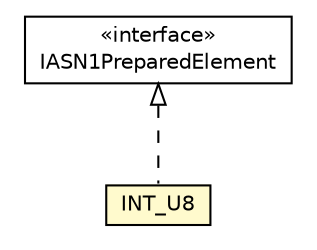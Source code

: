 #!/usr/local/bin/dot
#
# Class diagram 
# Generated by UMLGraph version R5_6-24-gf6e263 (http://www.umlgraph.org/)
#

digraph G {
	edge [fontname="Helvetica",fontsize=10,labelfontname="Helvetica",labelfontsize=10];
	node [fontname="Helvetica",fontsize=10,shape=plaintext];
	nodesep=0.25;
	ranksep=0.5;
	// org.universAAL.lddi.lib.ieeex73std.org.bn.coders.IASN1PreparedElement
	c4598958 [label=<<table title="org.universAAL.lddi.lib.ieeex73std.org.bn.coders.IASN1PreparedElement" border="0" cellborder="1" cellspacing="0" cellpadding="2" port="p" href="../../org/bn/coders/IASN1PreparedElement.html">
		<tr><td><table border="0" cellspacing="0" cellpadding="1">
<tr><td align="center" balign="center"> &#171;interface&#187; </td></tr>
<tr><td align="center" balign="center"> IASN1PreparedElement </td></tr>
		</table></td></tr>
		</table>>, URL="../../org/bn/coders/IASN1PreparedElement.html", fontname="Helvetica", fontcolor="black", fontsize=10.0];
	// org.universAAL.lddi.lib.ieeex73std.x73.p20601.INT_U8
	c4599050 [label=<<table title="org.universAAL.lddi.lib.ieeex73std.x73.p20601.INT_U8" border="0" cellborder="1" cellspacing="0" cellpadding="2" port="p" bgcolor="lemonChiffon" href="./INT_U8.html">
		<tr><td><table border="0" cellspacing="0" cellpadding="1">
<tr><td align="center" balign="center"> INT_U8 </td></tr>
		</table></td></tr>
		</table>>, URL="./INT_U8.html", fontname="Helvetica", fontcolor="black", fontsize=10.0];
	//org.universAAL.lddi.lib.ieeex73std.x73.p20601.INT_U8 implements org.universAAL.lddi.lib.ieeex73std.org.bn.coders.IASN1PreparedElement
	c4598958:p -> c4599050:p [dir=back,arrowtail=empty,style=dashed];
}

